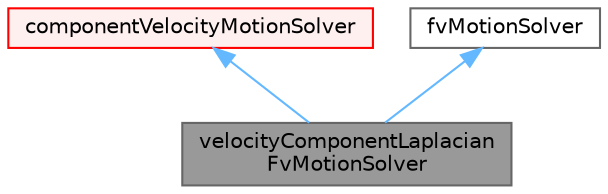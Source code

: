digraph "velocityComponentLaplacianFvMotionSolver"
{
 // LATEX_PDF_SIZE
  bgcolor="transparent";
  edge [fontname=Helvetica,fontsize=10,labelfontname=Helvetica,labelfontsize=10];
  node [fontname=Helvetica,fontsize=10,shape=box,height=0.2,width=0.4];
  Node1 [id="Node000001",label="velocityComponentLaplacian\lFvMotionSolver",height=0.2,width=0.4,color="gray40", fillcolor="grey60", style="filled", fontcolor="black",tooltip="Mesh motion solver for an fvMesh. Based on solving the cell-centre Laplacian for the given component ..."];
  Node2 -> Node1 [id="edge1_Node000001_Node000002",dir="back",color="steelblue1",style="solid",tooltip=" "];
  Node2 [id="Node000002",label="componentVelocityMotionSolver",height=0.2,width=0.4,color="red", fillcolor="#FFF0F0", style="filled",URL="$classFoam_1_1componentVelocityMotionSolver.html",tooltip="Virtual base class for velocity motion solver."];
  Node13 -> Node1 [id="edge2_Node000001_Node000013",dir="back",color="steelblue1",style="solid",tooltip=" "];
  Node13 [id="Node000013",label="fvMotionSolver",height=0.2,width=0.4,color="gray40", fillcolor="white", style="filled",URL="$classFoam_1_1fvMotionSolver.html",tooltip="Base class for fvMesh based motionSolvers."];
}
